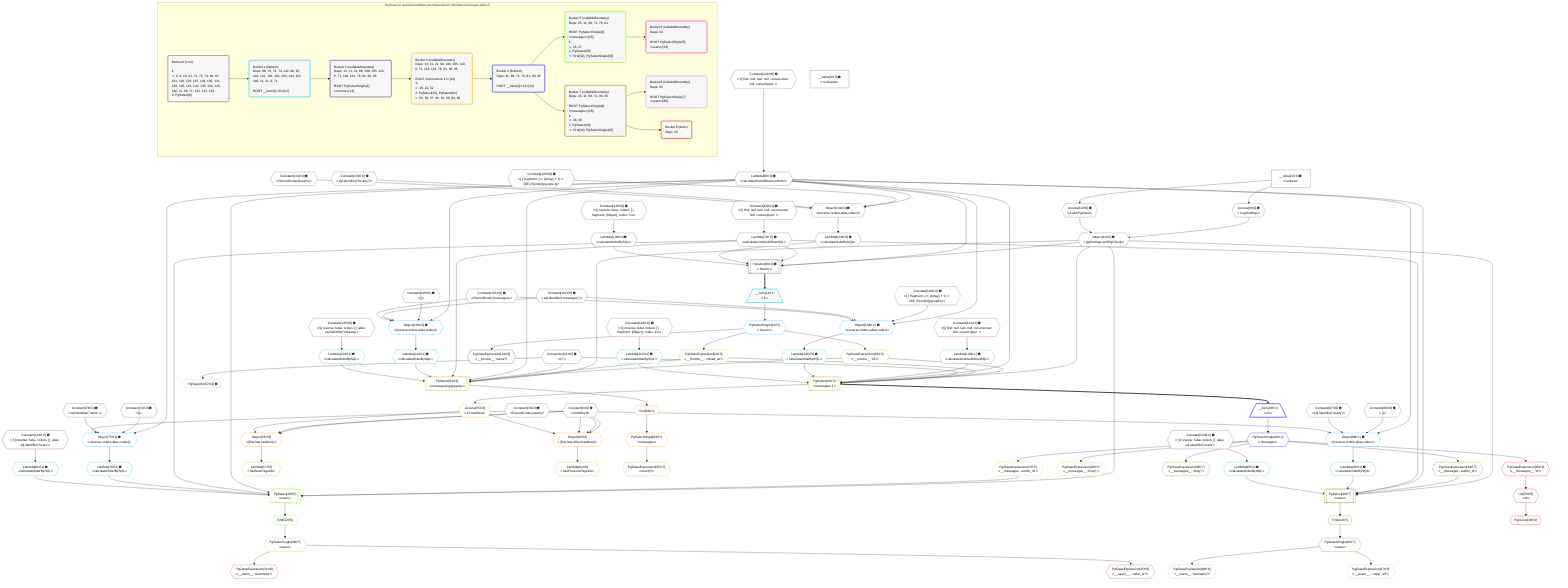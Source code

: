 %%{init: {'themeVariables': { 'fontSize': '12px'}}}%%
graph TD
    classDef path fill:#eee,stroke:#000,color:#000
    classDef plan fill:#fff,stroke-width:1px,color:#000
    classDef itemplan fill:#fff,stroke-width:2px,color:#000
    classDef unbatchedplan fill:#dff,stroke-width:1px,color:#000
    classDef sideeffectplan fill:#fcc,stroke-width:2px,color:#000
    classDef bucket fill:#f6f6f6,color:#000,stroke-width:2px,text-align:left


    %% plan dependencies
    PgSelect8[["PgSelect[8∈0] ➊<br />ᐸforumsᐳ"]]:::plan
    Object11{{"Object[11∈0] ➊<br />ᐸ{pgSettings,withPgClient}ᐳ"}}:::plan
    Lambda68{{"Lambda[68∈0] ➊<br />ᐸcalculateShouldReverseOrderᐳ"}}:::plan
    Lambda71{{"Lambda[71∈0] ➊<br />ᐸcalculateLimitAndOffsetSQLᐳ"}}:::plan
    Lambda133{{"Lambda[133∈0] ➊<br />ᐸcalculateOrderBySQLᐳ"}}:::plan
    Lambda138{{"Lambda[138∈0] ➊<br />ᐸcalculateOrderBySQLᐳ"}}:::plan
    Object11 & Lambda68 & Lambda71 & Lambda133 & Lambda138 --> PgSelect8
    Object132{{"Object[132∈0] ➊<br />ᐸ{reverse,orders,alias,codec}ᐳ"}}:::plan
    Constant129{{"Constant[129∈0] ➊<br />ᐸ[ { fragment: { n: [Array], f: 0, c: 266, [Symbol(pg-sql2-tyᐳ"}}:::plan
    Constant130{{"Constant[130∈0] ➊<br />ᐸsql.identifier(”forums”)ᐳ"}}:::plan
    Constant131{{"Constant[131∈0] ➊<br />ᐸRecordCodec(forums)ᐳ"}}:::plan
    Lambda68 & Constant129 & Constant130 & Constant131 --> Object132
    Access9{{"Access[9∈0] ➊<br />ᐸ2.pgSettingsᐳ"}}:::plan
    Access10{{"Access[10∈0] ➊<br />ᐸ2.withPgClientᐳ"}}:::plan
    Access9 & Access10 --> Object11
    __Value2["__Value[2∈0] ➊<br />ᐸcontextᐳ"]:::plan
    __Value2 --> Access9
    __Value2 --> Access10
    Constant139{{"Constant[139∈0] ➊<br />ᐸ§{ first: null, last: null, cursorLower: null, cursorUpper: ᐳ"}}:::plan
    Constant139 --> Lambda68
    Constant140{{"Constant[140∈0] ➊<br />ᐸ§{ first: null, last: null, cursorLower: null, cursorUpper: ᐳ"}}:::plan
    Constant140 --> Lambda71
    Object132 --> Lambda133
    Constant146{{"Constant[146∈0] ➊<br />ᐸ§{ reverse: false, orders: [ { fragment: [Object], codec: Coᐳ"}}:::plan
    Constant146 --> Lambda138
    __Value4["__Value[4∈0] ➊<br />ᐸrootValueᐳ"]:::plan
    Constant6{{"Constant[6∈0] ➊<br />ᐸundefinedᐳ"}}:::plan
    Connection21{{"Connection[21∈0] ➊<br />ᐸ17ᐳ"}}:::plan
    Constant72{{"Constant[72∈0] ➊<br />ᐸ[]ᐳ"}}:::plan
    Constant73{{"Constant[73∈0] ➊<br />ᐸsql.identifier(”users”)ᐳ"}}:::plan
    Constant74{{"Constant[74∈0] ➊<br />ᐸRecordCodec(users)ᐳ"}}:::plan
    Constant86{{"Constant[86∈0] ➊<br />ᐸ[]ᐳ"}}:::plan
    Constant87{{"Constant[87∈0] ➊<br />ᐸsql.identifier(”users”)ᐳ"}}:::plan
    Constant101{{"Constant[101∈0] ➊<br />ᐸ[ { fragment: { n: [Array], f: 0, c: 266, [Symbol(pg-sql2-tyᐳ"}}:::plan
    Constant102{{"Constant[102∈0] ➊<br />ᐸsql.identifier(”messages”)ᐳ"}}:::plan
    Constant103{{"Constant[103∈0] ➊<br />ᐸRecordCodec(messages)ᐳ"}}:::plan
    Constant115{{"Constant[115∈0] ➊<br />ᐸ[]ᐳ"}}:::plan
    Constant141{{"Constant[141∈0] ➊<br />ᐸ§{ first: null, last: null, cursorLower: null, cursorUpper: ᐳ"}}:::plan
    Constant142{{"Constant[142∈0] ➊<br />ᐸ§{ reverse: false, orders: [], alias: sql.identifier(”users”ᐳ"}}:::plan
    Constant143{{"Constant[143∈0] ➊<br />ᐸ§{ reverse: false, orders: [], alias: sql.identifier(”users”ᐳ"}}:::plan
    Constant144{{"Constant[144∈0] ➊<br />ᐸ§{ reverse: false, orders: [ { fragment: [Object], codec: Coᐳ"}}:::plan
    Constant145{{"Constant[145∈0] ➊<br />ᐸ§{ reverse: false, orders: [], alias: sql.identifier(”messagᐳ"}}:::plan
    Object75{{"Object[75∈1] ➊<br />ᐸ{reverse,orders,alias,codec}ᐳ"}}:::plan
    Lambda68 & Constant72 & Constant73 & Constant74 --> Object75
    Object89{{"Object[89∈1] ➊<br />ᐸ{reverse,orders,alias,codec}ᐳ"}}:::plan
    Lambda68 & Constant86 & Constant87 & Constant74 --> Object89
    Object104{{"Object[104∈1] ➊<br />ᐸ{reverse,orders,alias,codec}ᐳ"}}:::plan
    Lambda68 & Constant101 & Constant102 & Constant103 --> Object104
    Object118{{"Object[118∈1] ➊<br />ᐸ{reverse,orders,alias,codec}ᐳ"}}:::plan
    Lambda68 & Constant115 & Constant102 & Constant103 --> Object118
    __Item12[/"__Item[12∈1]<br />ᐸ8ᐳ"\]:::itemplan
    PgSelect8 ==> __Item12
    PgSelectSingle13{{"PgSelectSingle[13∈1]<br />ᐸforumsᐳ"}}:::plan
    __Item12 --> PgSelectSingle13
    Lambda76{{"Lambda[76∈1] ➊<br />ᐸcalculateOrderBySQLᐳ"}}:::plan
    Object75 --> Lambda76
    Lambda81{{"Lambda[81∈1] ➊<br />ᐸcalculateOrderBySQLᐳ"}}:::plan
    Constant142 --> Lambda81
    Lambda90{{"Lambda[90∈1] ➊<br />ᐸcalculateOrderBySQLᐳ"}}:::plan
    Object89 --> Lambda90
    Lambda95{{"Lambda[95∈1] ➊<br />ᐸcalculateOrderBySQLᐳ"}}:::plan
    Constant143 --> Lambda95
    Lambda100{{"Lambda[100∈1] ➊<br />ᐸcalculateLimitAndOffsetSQLᐳ"}}:::plan
    Constant141 --> Lambda100
    Lambda105{{"Lambda[105∈1] ➊<br />ᐸcalculateOrderBySQLᐳ"}}:::plan
    Object104 --> Lambda105
    Lambda110{{"Lambda[110∈1] ➊<br />ᐸcalculateOrderBySQLᐳ"}}:::plan
    Constant144 --> Lambda110
    Lambda119{{"Lambda[119∈1] ➊<br />ᐸcalculateOrderBySQLᐳ"}}:::plan
    Object118 --> Lambda119
    Lambda124{{"Lambda[124∈1] ➊<br />ᐸcalculateOrderBySQLᐳ"}}:::plan
    Constant145 --> Lambda124
    PgClassExpression14{{"PgClassExpression[14∈2]<br />ᐸ__forums__.”name”ᐳ"}}:::plan
    PgSelectSingle13 --> PgClassExpression14
    PgSelect23[["PgSelect[23∈3]<br />ᐸmessages+1ᐳ"]]:::plan
    PgClassExpression16{{"PgClassExpression[16∈3]<br />ᐸ__forums__.”id”ᐳ"}}:::plan
    PgClassExpression22{{"PgClassExpression[22∈3]<br />ᐸ__forums__...chived_at”ᐳ"}}:::plan
    Object11 & PgClassExpression16 & PgClassExpression22 & Connection21 & Lambda68 & Lambda100 & Lambda105 & Lambda110 --> PgSelect23
    PgSelect62[["PgSelect[62∈3]<br />ᐸmessages(aggregate)ᐳ"]]:::plan
    Object11 & PgClassExpression16 & PgClassExpression22 & Connection21 & Lambda68 & Lambda71 & Lambda119 & Lambda124 --> PgSelect62
    Object60{{"Object[60∈3]<br />ᐸ{first,last,offset,hasMore}ᐳ"}}:::plan
    Access55{{"Access[55∈3]<br />ᐸ23.hasMoreᐳ"}}:::plan
    Constant6 & Constant6 & Constant6 & Access55 --> Object60
    Object56{{"Object[56∈3]<br />ᐸ{first,last,hasMore}ᐳ"}}:::plan
    Constant6 & Constant6 & Access55 --> Object56
    PgSelectSingle13 --> PgClassExpression16
    PgSelectSingle13 --> PgClassExpression22
    PgPageInfo52{{"PgPageInfo[52∈3] ➊"}}:::plan
    Connection21 --> PgPageInfo52
    PgSelect23 --> Access55
    Lambda57{{"Lambda[57∈3]<br />ᐸhasNextPageCbᐳ"}}:::plan
    Object56 --> Lambda57
    Lambda61{{"Lambda[61∈3]<br />ᐸhasPreviousPageCbᐳ"}}:::plan
    Object60 --> Lambda61
    First63{{"First[63∈3]"}}:::plan
    PgSelect62 --> First63
    PgSelectSingle64{{"PgSelectSingle[64∈3]<br />ᐸmessagesᐳ"}}:::plan
    First63 --> PgSelectSingle64
    PgClassExpression65{{"PgClassExpression[65∈3]<br />ᐸcount(*)ᐳ"}}:::plan
    PgSelectSingle64 --> PgClassExpression65
    __Item24[/"__Item[24∈4]<br />ᐸ23ᐳ"\]:::itemplan
    PgSelect23 ==> __Item24
    PgSelectSingle25{{"PgSelectSingle[25∈4]<br />ᐸmessagesᐳ"}}:::plan
    __Item24 --> PgSelectSingle25
    PgSelect28[["PgSelect[28∈5]<br />ᐸusersᐳ"]]:::plan
    PgClassExpression27{{"PgClassExpression[27∈5]<br />ᐸ__messages...author_id”ᐳ"}}:::plan
    Object11 & PgClassExpression27 & Lambda68 & Lambda71 & Lambda76 & Lambda81 --> PgSelect28
    PgClassExpression26{{"PgClassExpression[26∈5]<br />ᐸ__messages__.”body”ᐳ"}}:::plan
    PgSelectSingle25 --> PgClassExpression26
    PgSelectSingle25 --> PgClassExpression27
    First32{{"First[32∈5]"}}:::plan
    PgSelect28 --> First32
    PgSelectSingle33{{"PgSelectSingle[33∈5]<br />ᐸusersᐳ"}}:::plan
    First32 --> PgSelectSingle33
    PgClassExpression34{{"PgClassExpression[34∈6]<br />ᐸ__users__.”username”ᐳ"}}:::plan
    PgSelectSingle33 --> PgClassExpression34
    PgClassExpression35{{"PgClassExpression[35∈6]<br />ᐸ__users__....vatar_url”ᐳ"}}:::plan
    PgSelectSingle33 --> PgClassExpression35
    PgSelect40[["PgSelect[40∈7]<br />ᐸusersᐳ"]]:::plan
    PgClassExpression39{{"PgClassExpression[39∈7]<br />ᐸ__messages...author_id”ᐳ"}}:::plan
    Object11 & PgClassExpression39 & Lambda68 & Lambda71 & Lambda90 & Lambda95 --> PgSelect40
    PgClassExpression38{{"PgClassExpression[38∈7]<br />ᐸ__messages__.”body”ᐳ"}}:::plan
    PgSelectSingle25 --> PgClassExpression38
    PgSelectSingle25 --> PgClassExpression39
    First44{{"First[44∈7]"}}:::plan
    PgSelect40 --> First44
    PgSelectSingle45{{"PgSelectSingle[45∈7]<br />ᐸusersᐳ"}}:::plan
    First44 --> PgSelectSingle45
    PgClassExpression46{{"PgClassExpression[46∈8]<br />ᐸ__users__.”username”ᐳ"}}:::plan
    PgSelectSingle45 --> PgClassExpression46
    PgClassExpression47{{"PgClassExpression[47∈8]<br />ᐸ__users__....vatar_url”ᐳ"}}:::plan
    PgSelectSingle45 --> PgClassExpression47
    PgCursor48{{"PgCursor[48∈9]"}}:::plan
    List50{{"List[50∈9]<br />ᐸ49ᐳ"}}:::plan
    List50 --> PgCursor48
    PgClassExpression49{{"PgClassExpression[49∈9]<br />ᐸ__messages__.”id”ᐳ"}}:::plan
    PgSelectSingle25 --> PgClassExpression49
    PgClassExpression49 --> List50

    %% define steps

    subgraph "Buckets for queries/conditions/archived-forum-inherited-messages.defer-5"
    Bucket0("Bucket 0 (root)<br /><br />1: <br />ᐳ: 6, 9, 10, 21, 72, 73, 74, 86, 87, 101, 102, 103, 115, 129, 130, 131, 139, 140, 141, 142, 143, 144, 145, 146, 11, 68, 71, 132, 133, 138<br />2: PgSelect[8]"):::bucket
    classDef bucket0 stroke:#696969
    class Bucket0,__Value2,__Value4,Constant6,PgSelect8,Access9,Access10,Object11,Connection21,Lambda68,Lambda71,Constant72,Constant73,Constant74,Constant86,Constant87,Constant101,Constant102,Constant103,Constant115,Constant129,Constant130,Constant131,Object132,Lambda133,Lambda138,Constant139,Constant140,Constant141,Constant142,Constant143,Constant144,Constant145,Constant146 bucket0
    Bucket1("Bucket 1 (listItem)<br />Deps: 68, 72, 73, 74, 142, 86, 87, 143, 141, 101, 102, 103, 144, 115, 145, 11, 21, 6, 71<br /><br />ROOT __Item{1}ᐸ8ᐳ[12]"):::bucket
    classDef bucket1 stroke:#00bfff
    class Bucket1,__Item12,PgSelectSingle13,Object75,Lambda76,Lambda81,Object89,Lambda90,Lambda95,Lambda100,Object104,Lambda105,Lambda110,Object118,Lambda119,Lambda124 bucket1
    Bucket2("Bucket 2 (nullableBoundary)<br />Deps: 13, 11, 21, 68, 100, 105, 110, 6, 71, 119, 124, 76, 81, 90, 95<br /><br />ROOT PgSelectSingle{1}ᐸforumsᐳ[13]"):::bucket
    classDef bucket2 stroke:#7f007f
    class Bucket2,PgClassExpression14 bucket2
    Bucket3("Bucket 3 (nullableBoundary)<br />Deps: 13, 11, 21, 68, 100, 105, 110, 6, 71, 119, 124, 76, 81, 90, 95<br /><br />ROOT Connectionᐸ17ᐳ[21]<br />1: <br />ᐳ: 16, 22, 52<br />2: PgSelect[23], PgSelect[62]<br />ᐳ: 55, 56, 57, 60, 61, 63, 64, 65"):::bucket
    classDef bucket3 stroke:#ffa500
    class Bucket3,PgClassExpression16,PgClassExpression22,PgSelect23,PgPageInfo52,Access55,Object56,Lambda57,Object60,Lambda61,PgSelect62,First63,PgSelectSingle64,PgClassExpression65 bucket3
    Bucket4("Bucket 4 (listItem)<br />Deps: 11, 68, 71, 76, 81, 90, 95<br /><br />ROOT __Item{4}ᐸ23ᐳ[24]"):::bucket
    classDef bucket4 stroke:#0000ff
    class Bucket4,__Item24,PgSelectSingle25 bucket4
    Bucket5("Bucket 5 (nullableBoundary)<br />Deps: 25, 11, 68, 71, 76, 81<br /><br />ROOT PgSelectSingle{4}ᐸmessagesᐳ[25]<br />1: <br />ᐳ: 26, 27<br />2: PgSelect[28]<br />ᐳ: First[32], PgSelectSingle[33]"):::bucket
    classDef bucket5 stroke:#7fff00
    class Bucket5,PgClassExpression26,PgClassExpression27,PgSelect28,First32,PgSelectSingle33 bucket5
    Bucket6("Bucket 6 (nullableBoundary)<br />Deps: 33<br /><br />ROOT PgSelectSingle{5}ᐸusersᐳ[33]"):::bucket
    classDef bucket6 stroke:#ff1493
    class Bucket6,PgClassExpression34,PgClassExpression35 bucket6
    Bucket7("Bucket 7 (nullableBoundary)<br />Deps: 25, 11, 68, 71, 90, 95<br /><br />ROOT PgSelectSingle{4}ᐸmessagesᐳ[25]<br />1: <br />ᐳ: 38, 39<br />2: PgSelect[40]<br />ᐳ: First[44], PgSelectSingle[45]"):::bucket
    classDef bucket7 stroke:#808000
    class Bucket7,PgClassExpression38,PgClassExpression39,PgSelect40,First44,PgSelectSingle45 bucket7
    Bucket8("Bucket 8 (nullableBoundary)<br />Deps: 45<br /><br />ROOT PgSelectSingle{7}ᐸusersᐳ[45]"):::bucket
    classDef bucket8 stroke:#dda0dd
    class Bucket8,PgClassExpression46,PgClassExpression47 bucket8
    Bucket9("Bucket 9 (defer)<br />Deps: 25"):::bucket
    classDef bucket9 stroke:#ff0000
    class Bucket9,PgCursor48,PgClassExpression49,List50 bucket9
    Bucket0 --> Bucket1
    Bucket1 --> Bucket2
    Bucket2 --> Bucket3
    Bucket3 --> Bucket4
    Bucket4 --> Bucket5 & Bucket7
    Bucket5 --> Bucket6
    Bucket7 --> Bucket8 & Bucket9
    end